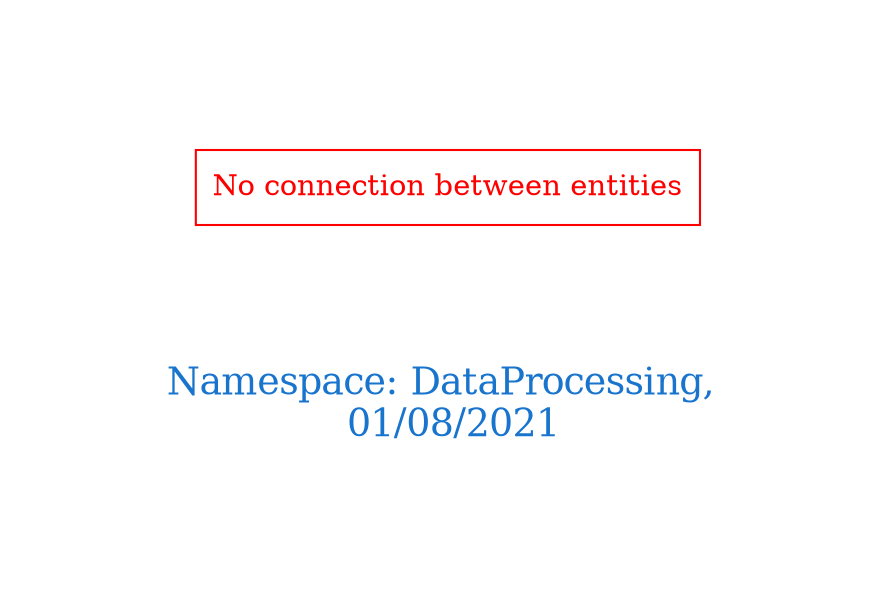 digraph OGIT_ontology {
 graph [ rankdir= LR,pad=1 
fontsize = 18,
fontcolor= dodgerblue3,label = "\n\n\nNamespace: DataProcessing, \n 01/08/2021"];
node[shape=polygon];
edge [  color="gray81"];

"No connection between entities" [fontcolor = "red",color="red", shape="polygon"]
}
